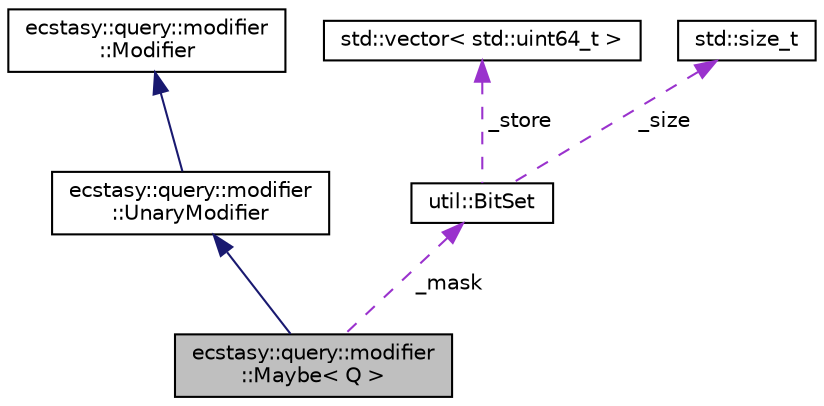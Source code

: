 digraph "ecstasy::query::modifier::Maybe&lt; Q &gt;"
{
 // LATEX_PDF_SIZE
  edge [fontname="Helvetica",fontsize="10",labelfontname="Helvetica",labelfontsize="10"];
  node [fontname="Helvetica",fontsize="10",shape=record];
  Node1 [label="ecstasy::query::modifier\l::Maybe\< Q \>",height=0.2,width=0.4,color="black", fillcolor="grey75", style="filled", fontcolor="black",tooltip="Query modifier which returns a std::optional filled when the data is existing."];
  Node2 -> Node1 [dir="back",color="midnightblue",fontsize="10",style="solid",fontname="Helvetica"];
  Node2 [label="ecstasy::query::modifier\l::UnaryModifier",height=0.2,width=0.4,color="black", fillcolor="white", style="filled",URL="$classecstasy_1_1query_1_1modifier_1_1_unary_modifier.html",tooltip="Base class for all query binary modifiers."];
  Node3 -> Node2 [dir="back",color="midnightblue",fontsize="10",style="solid",fontname="Helvetica"];
  Node3 [label="ecstasy::query::modifier\l::Modifier",height=0.2,width=0.4,color="black", fillcolor="white", style="filled",URL="$classecstasy_1_1query_1_1modifier_1_1_modifier.html",tooltip="Base class for all query modifiers."];
  Node4 -> Node1 [dir="back",color="darkorchid3",fontsize="10",style="dashed",label=" _mask" ,fontname="Helvetica"];
  Node4 [label="util::BitSet",height=0.2,width=0.4,color="black", fillcolor="white", style="filled",URL="$classutil_1_1_bit_set.html",tooltip="Mimics the API of std::bitset but with the dynamic properties of std::vector<bool>"];
  Node5 -> Node4 [dir="back",color="darkorchid3",fontsize="10",style="dashed",label=" _store" ,fontname="Helvetica"];
  Node5 [label="std::vector\< std::uint64_t \>",height=0.2,width=0.4,color="black", fillcolor="white", style="filled",URL="/home/runner/work/ecstasy/ecstasy/doc/external/cppreference-doxygen-web.tag.xml$cpp/container/vector.html",tooltip=" "];
  Node6 -> Node4 [dir="back",color="darkorchid3",fontsize="10",style="dashed",label=" _size" ,fontname="Helvetica"];
  Node6 [label="std::size_t",height=0.2,width=0.4,color="black", fillcolor="white", style="filled",URL="/home/runner/work/ecstasy/ecstasy/doc/external/cppreference-doxygen-web.tag.xml$cpp/types/size_t.html",tooltip=" "];
}
